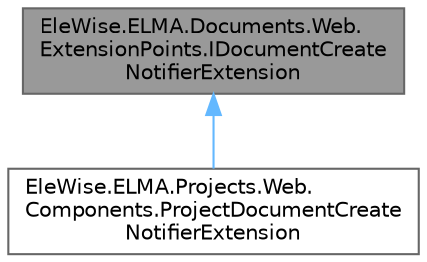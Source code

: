 digraph "EleWise.ELMA.Documents.Web.ExtensionPoints.IDocumentCreateNotifierExtension"
{
 // LATEX_PDF_SIZE
  bgcolor="transparent";
  edge [fontname=Helvetica,fontsize=10,labelfontname=Helvetica,labelfontsize=10];
  node [fontname=Helvetica,fontsize=10,shape=box,height=0.2,width=0.4];
  Node1 [id="Node000001",label="EleWise.ELMA.Documents.Web.\lExtensionPoints.IDocumentCreate\lNotifierExtension",height=0.2,width=0.4,color="gray40", fillcolor="grey60", style="filled", fontcolor="black",tooltip="Точка расширения для вывода оповещения о создании документа"];
  Node1 -> Node2 [id="edge1_Node000001_Node000002",dir="back",color="steelblue1",style="solid",tooltip=" "];
  Node2 [id="Node000002",label="EleWise.ELMA.Projects.Web.\lComponents.ProjectDocumentCreate\lNotifierExtension",height=0.2,width=0.4,color="gray40", fillcolor="white", style="filled",URL="$class_ele_wise_1_1_e_l_m_a_1_1_projects_1_1_web_1_1_components_1_1_project_document_create_notifier_extension.html",tooltip="Точка расширения для вывода оповещения о создании документа по проекту"];
}
